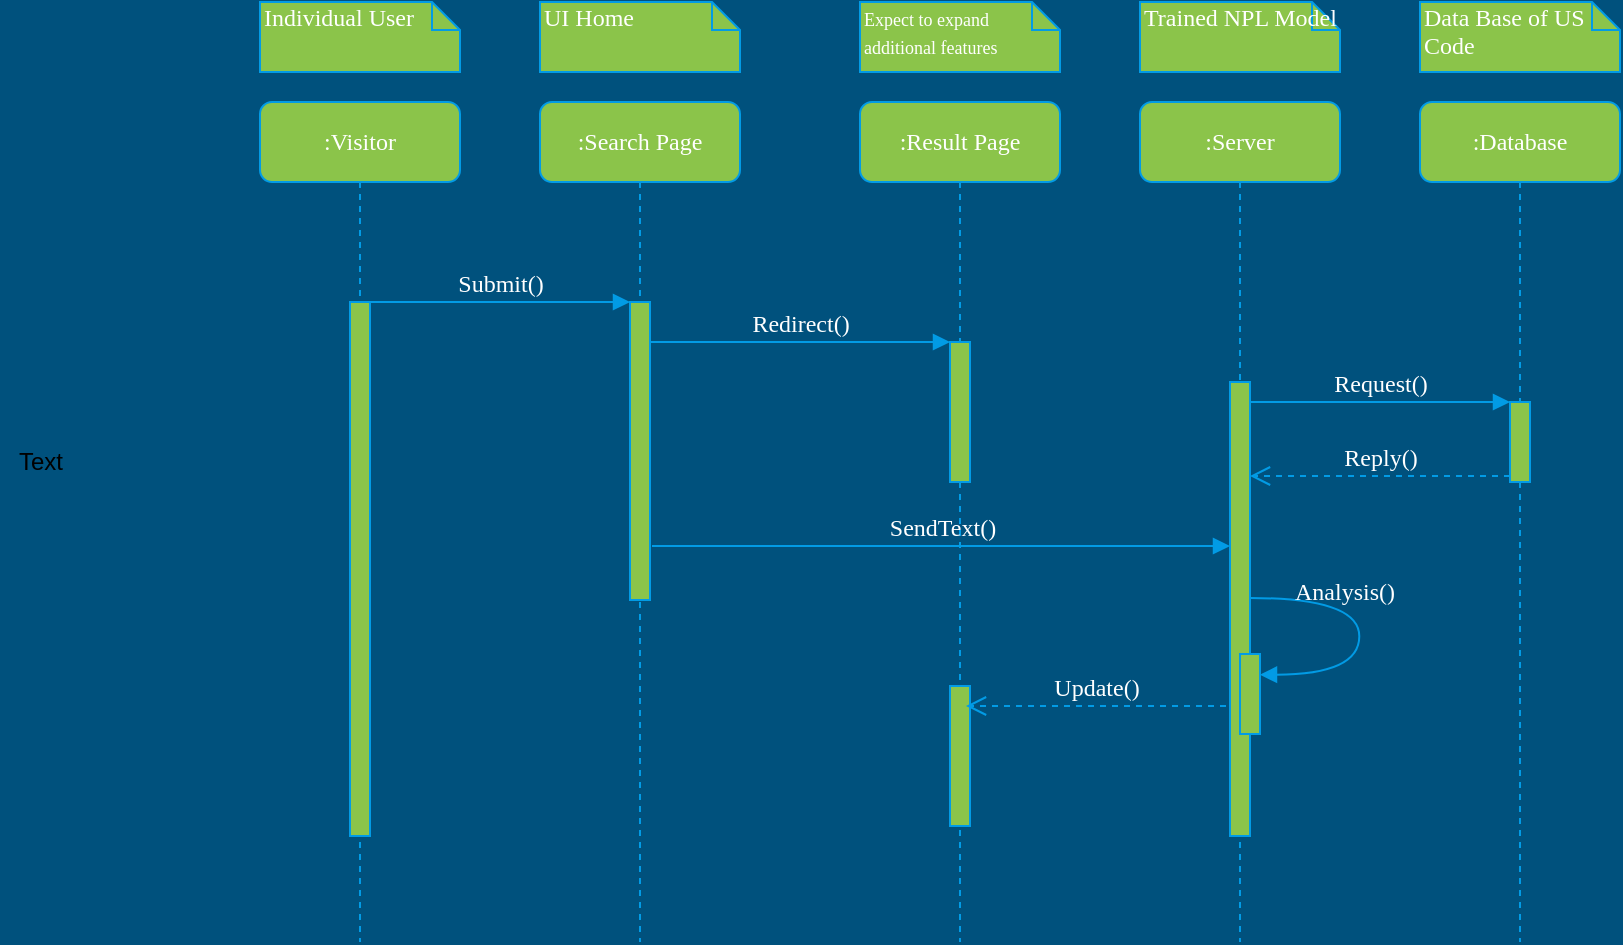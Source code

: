 <mxfile version="12.9.0" type="google"><diagram name="Page-1" id="13e1069c-82ec-6db2-03f1-153e76fe0fe0"><mxGraphModel dx="2189" dy="672" grid="0" gridSize="10" guides="1" tooltips="1" connect="1" arrows="1" fold="1" page="1" pageScale="1" pageWidth="1100" pageHeight="850" background="#00517D" math="0" shadow="0"><root><mxCell id="0"/><mxCell id="1" parent="0"/><mxCell id="7baba1c4bc27f4b0-2" value=":Search Page" style="shape=umlLifeline;perimeter=lifelinePerimeter;whiteSpace=wrap;html=1;container=1;collapsible=0;recursiveResize=0;outlineConnect=0;rounded=1;shadow=0;comic=0;labelBackgroundColor=none;strokeWidth=1;fontFamily=Verdana;fontSize=12;align=center;fillColor=#8BC44A;fontColor=#FFFFFF;strokeColor=#029BE5;" parent="1" vertex="1"><mxGeometry x="240" y="80" width="100" height="420" as="geometry"/></mxCell><mxCell id="7baba1c4bc27f4b0-10" value="" style="html=1;points=[];perimeter=orthogonalPerimeter;rounded=0;shadow=0;comic=0;labelBackgroundColor=none;strokeWidth=1;fontFamily=Verdana;fontSize=12;align=center;fillColor=#8BC44A;fontColor=#FFFFFF;strokeColor=#029BE5;" parent="7baba1c4bc27f4b0-2" vertex="1"><mxGeometry x="45" y="100" width="10" height="149" as="geometry"/></mxCell><mxCell id="7baba1c4bc27f4b0-3" value=":Result Page" style="shape=umlLifeline;perimeter=lifelinePerimeter;whiteSpace=wrap;html=1;container=1;collapsible=0;recursiveResize=0;outlineConnect=0;rounded=1;shadow=0;comic=0;labelBackgroundColor=none;strokeWidth=1;fontFamily=Verdana;fontSize=12;align=center;fillColor=#8BC44A;strokeColor=#029BE5;fontColor=#FFFFFF;" parent="1" vertex="1"><mxGeometry x="400" y="80" width="100" height="420" as="geometry"/></mxCell><mxCell id="7baba1c4bc27f4b0-13" value="" style="html=1;points=[];perimeter=orthogonalPerimeter;rounded=0;shadow=0;comic=0;labelBackgroundColor=none;strokeWidth=1;fontFamily=Verdana;fontSize=12;align=center;fillColor=#8BC44A;fontColor=#FFFFFF;strokeColor=#029BE5;" parent="7baba1c4bc27f4b0-3" vertex="1"><mxGeometry x="45" y="120" width="10" height="70" as="geometry"/></mxCell><mxCell id="wdyDoJuYbOc2T4fLVXI4-4" value="" style="html=1;points=[];perimeter=orthogonalPerimeter;rounded=0;shadow=0;comic=0;labelBackgroundColor=none;strokeWidth=1;fontFamily=Verdana;fontSize=12;align=center;fillColor=#8BC44A;fontColor=#FFFFFF;strokeColor=#029BE5;" vertex="1" parent="7baba1c4bc27f4b0-3"><mxGeometry x="45" y="292" width="10" height="70" as="geometry"/></mxCell><mxCell id="7baba1c4bc27f4b0-4" value=":Server" style="shape=umlLifeline;perimeter=lifelinePerimeter;whiteSpace=wrap;html=1;container=1;collapsible=0;recursiveResize=0;outlineConnect=0;rounded=1;shadow=0;comic=0;labelBackgroundColor=none;strokeWidth=1;fontFamily=Verdana;fontSize=12;align=center;fillColor=#8BC44A;strokeColor=#029BE5;fontColor=#FFFFFF;" parent="1" vertex="1"><mxGeometry x="540" y="80" width="100" height="420" as="geometry"/></mxCell><mxCell id="7baba1c4bc27f4b0-5" value=":Database" style="shape=umlLifeline;perimeter=lifelinePerimeter;whiteSpace=wrap;html=1;container=1;collapsible=0;recursiveResize=0;outlineConnect=0;rounded=1;shadow=0;comic=0;labelBackgroundColor=none;strokeWidth=1;fontFamily=Verdana;fontSize=12;align=center;fillColor=#8BC44A;strokeColor=#029BE5;fontColor=#FFFFFF;" parent="1" vertex="1"><mxGeometry x="680" y="80" width="100" height="420" as="geometry"/></mxCell><mxCell id="7baba1c4bc27f4b0-8" value=":Visitor" style="shape=umlLifeline;perimeter=lifelinePerimeter;whiteSpace=wrap;html=1;container=1;collapsible=0;recursiveResize=0;outlineConnect=0;rounded=1;shadow=0;comic=0;labelBackgroundColor=none;strokeWidth=1;fontFamily=Verdana;fontSize=12;align=center;fillColor=#8BC44A;fontColor=#FFFFFF;strokeColor=#029BE5;" parent="1" vertex="1"><mxGeometry x="100" y="80" width="100" height="420" as="geometry"/></mxCell><mxCell id="7baba1c4bc27f4b0-9" value="" style="html=1;points=[];perimeter=orthogonalPerimeter;rounded=0;shadow=0;comic=0;labelBackgroundColor=none;strokeWidth=1;fontFamily=Verdana;fontSize=12;align=center;fillColor=#8BC44A;fontColor=#FFFFFF;strokeColor=#029BE5;" parent="7baba1c4bc27f4b0-8" vertex="1"><mxGeometry x="45" y="100" width="10" height="267" as="geometry"/></mxCell><mxCell id="7baba1c4bc27f4b0-16" value="" style="html=1;points=[];perimeter=orthogonalPerimeter;rounded=0;shadow=0;comic=0;labelBackgroundColor=none;strokeWidth=1;fontFamily=Verdana;fontSize=12;align=center;fillColor=#8BC44A;fontColor=#FFFFFF;strokeColor=#029BE5;" parent="1" vertex="1"><mxGeometry x="585" y="220" width="10" height="227" as="geometry"/></mxCell><mxCell id="7baba1c4bc27f4b0-19" value="" style="html=1;points=[];perimeter=orthogonalPerimeter;rounded=0;shadow=0;comic=0;labelBackgroundColor=none;strokeWidth=1;fontFamily=Verdana;fontSize=12;align=center;fillColor=#8BC44A;fontColor=#FFFFFF;strokeColor=#029BE5;" parent="1" vertex="1"><mxGeometry x="725" y="230" width="10" height="40" as="geometry"/></mxCell><mxCell id="7baba1c4bc27f4b0-20" value="Request()" style="html=1;verticalAlign=bottom;endArrow=block;entryX=0;entryY=0;labelBackgroundColor=none;fontFamily=Verdana;fontSize=12;edgeStyle=elbowEdgeStyle;elbow=vertical;fontColor=#FFFFFF;strokeColor=#029BE5;" parent="1" source="7baba1c4bc27f4b0-16" target="7baba1c4bc27f4b0-19" edge="1"><mxGeometry relative="1" as="geometry"><mxPoint x="650" y="230" as="sourcePoint"/></mxGeometry></mxCell><mxCell id="7baba1c4bc27f4b0-21" value="Reply()" style="html=1;verticalAlign=bottom;endArrow=open;dashed=1;endSize=8;labelBackgroundColor=none;fontFamily=Verdana;fontSize=12;edgeStyle=elbowEdgeStyle;elbow=horizontal;fontColor=#FFFFFF;strokeColor=#029BE5;" parent="1" source="7baba1c4bc27f4b0-19" target="7baba1c4bc27f4b0-16" edge="1"><mxGeometry relative="1" as="geometry"><mxPoint x="650" y="306" as="targetPoint"/><Array as="points"><mxPoint x="697" y="267"/><mxPoint x="670" y="260"/><mxPoint x="700" y="260"/></Array></mxGeometry></mxCell><mxCell id="7baba1c4bc27f4b0-23" value="SendText()" style="html=1;verticalAlign=bottom;endArrow=block;entryX=0;entryY=0;labelBackgroundColor=none;fontFamily=Verdana;fontSize=12;fontColor=#FFFFFF;strokeColor=#029BE5;" parent="1" edge="1"><mxGeometry relative="1" as="geometry"><mxPoint x="296" y="302" as="sourcePoint"/><mxPoint x="585" y="302.0" as="targetPoint"/></mxGeometry></mxCell><mxCell id="7baba1c4bc27f4b0-11" value="Submit()" style="html=1;verticalAlign=bottom;endArrow=block;entryX=0;entryY=0;labelBackgroundColor=none;fontFamily=Verdana;fontSize=12;edgeStyle=elbowEdgeStyle;elbow=vertical;fontColor=#FFFFFF;strokeColor=#029BE5;" parent="1" source="7baba1c4bc27f4b0-9" target="7baba1c4bc27f4b0-10" edge="1"><mxGeometry relative="1" as="geometry"><mxPoint x="220" y="190" as="sourcePoint"/></mxGeometry></mxCell><mxCell id="7baba1c4bc27f4b0-14" value="Redirect()" style="html=1;verticalAlign=bottom;endArrow=block;entryX=0;entryY=0;labelBackgroundColor=none;fontFamily=Verdana;fontSize=12;edgeStyle=elbowEdgeStyle;elbow=vertical;fontColor=#FFFFFF;strokeColor=#029BE5;" parent="1" source="7baba1c4bc27f4b0-10" target="7baba1c4bc27f4b0-13" edge="1"><mxGeometry relative="1" as="geometry"><mxPoint x="370" y="200" as="sourcePoint"/></mxGeometry></mxCell><mxCell id="7baba1c4bc27f4b0-37" value="" style="html=1;points=[];perimeter=orthogonalPerimeter;rounded=0;shadow=0;comic=0;labelBackgroundColor=none;strokeWidth=1;fontFamily=Verdana;fontSize=12;align=center;fillColor=#8BC44A;fontColor=#FFFFFF;strokeColor=#029BE5;" parent="1" vertex="1"><mxGeometry x="590" y="356" width="10" height="40" as="geometry"/></mxCell><mxCell id="7baba1c4bc27f4b0-40" value="Individual User" style="shape=note;whiteSpace=wrap;html=1;size=14;verticalAlign=top;align=left;spacingTop=-6;rounded=0;shadow=0;comic=0;labelBackgroundColor=none;strokeWidth=1;fontFamily=Verdana;fontSize=12;fillColor=#8BC44A;fontColor=#FFFFFF;strokeColor=#029BE5;" parent="1" vertex="1"><mxGeometry x="100" y="30" width="100" height="35" as="geometry"/></mxCell><mxCell id="7baba1c4bc27f4b0-41" value="UI Home" style="shape=note;whiteSpace=wrap;html=1;size=14;verticalAlign=top;align=left;spacingTop=-6;rounded=0;shadow=0;comic=0;labelBackgroundColor=none;strokeWidth=1;fontFamily=Verdana;fontSize=12;fillColor=#8BC44A;fontColor=#FFFFFF;strokeColor=#029BE5;" parent="1" vertex="1"><mxGeometry x="240" y="30" width="100" height="35" as="geometry"/></mxCell><mxCell id="7baba1c4bc27f4b0-42" value="&lt;font style=&quot;font-size: 9px&quot;&gt;Expect to expand additional features&amp;nbsp;&lt;/font&gt;" style="shape=note;whiteSpace=wrap;html=1;size=14;verticalAlign=top;align=left;spacingTop=-6;rounded=0;shadow=0;comic=0;labelBackgroundColor=none;strokeWidth=1;fontFamily=Verdana;fontSize=12;fillColor=#8BC44A;fontColor=#FFFFFF;strokeColor=#029BE5;" parent="1" vertex="1"><mxGeometry x="400" y="30" width="100" height="35" as="geometry"/></mxCell><mxCell id="7baba1c4bc27f4b0-43" value="Trained NPL Model" style="shape=note;whiteSpace=wrap;html=1;size=14;verticalAlign=top;align=left;spacingTop=-6;rounded=0;shadow=0;comic=0;labelBackgroundColor=none;strokeWidth=1;fontFamily=Verdana;fontSize=12;fillColor=#8BC44A;fontColor=#FFFFFF;strokeColor=#029BE5;" parent="1" vertex="1"><mxGeometry x="540" y="30" width="100" height="35" as="geometry"/></mxCell><mxCell id="7baba1c4bc27f4b0-44" value="Data Base of US Code" style="shape=note;whiteSpace=wrap;html=1;size=14;verticalAlign=top;align=left;spacingTop=-6;rounded=0;shadow=0;comic=0;labelBackgroundColor=none;strokeWidth=1;fontFamily=Verdana;fontSize=12;fillColor=#8BC44A;fontColor=#FFFFFF;strokeColor=#029BE5;" parent="1" vertex="1"><mxGeometry x="680" y="30" width="100" height="35" as="geometry"/></mxCell><mxCell id="g3yva7aWs7pXoSigTlGG-1" value="Text" style="text;html=1;align=center;verticalAlign=middle;resizable=0;points=[];autosize=1;" parent="1" vertex="1"><mxGeometry x="-30" y="250" width="40" height="20" as="geometry"/></mxCell><mxCell id="wdyDoJuYbOc2T4fLVXI4-2" value="Update()" style="html=1;verticalAlign=bottom;endArrow=open;dashed=1;endSize=8;labelBackgroundColor=none;fontFamily=Verdana;fontSize=12;edgeStyle=elbowEdgeStyle;elbow=horizontal;fontColor=#FFFFFF;strokeColor=#029BE5;" edge="1" parent="1"><mxGeometry relative="1" as="geometry"><mxPoint x="453" y="382" as="targetPoint"/><Array as="points"><mxPoint x="528" y="382"/><mxPoint x="558" y="382"/></Array><mxPoint x="583" y="382" as="sourcePoint"/></mxGeometry></mxCell><mxCell id="wdyDoJuYbOc2T4fLVXI4-3" value="Analysis()" style="html=1;verticalAlign=bottom;endArrow=block;labelBackgroundColor=none;fontFamily=Verdana;fontSize=12;elbow=vertical;edgeStyle=orthogonalEdgeStyle;curved=1;entryX=1;entryY=0.286;entryPerimeter=0;exitX=1.038;exitY=0.345;exitPerimeter=0;fontColor=#FFFFFF;strokeColor=#029BE5;" edge="1" parent="1"><mxGeometry x="-0.342" y="-6" relative="1" as="geometry"><mxPoint x="595.003" y="328" as="sourcePoint"/><mxPoint x="600.003" y="366.333" as="targetPoint"/><Array as="points"><mxPoint x="649.67" y="328"/><mxPoint x="649.67" y="366"/></Array><mxPoint as="offset"/></mxGeometry></mxCell></root></mxGraphModel></diagram></mxfile>